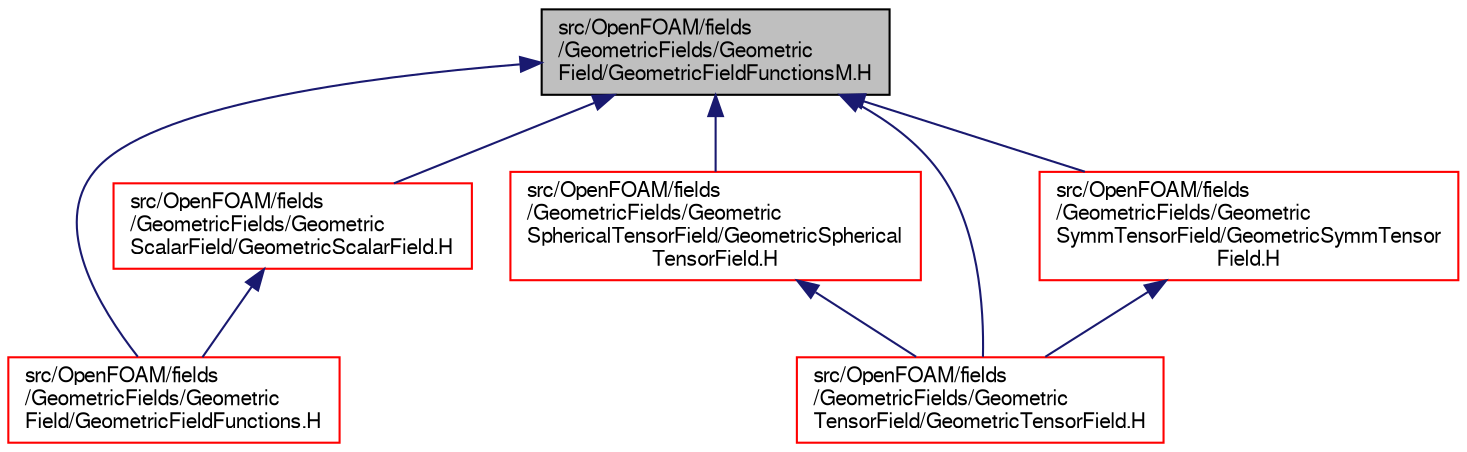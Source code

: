 digraph "src/OpenFOAM/fields/GeometricFields/GeometricField/GeometricFieldFunctionsM.H"
{
  bgcolor="transparent";
  edge [fontname="FreeSans",fontsize="10",labelfontname="FreeSans",labelfontsize="10"];
  node [fontname="FreeSans",fontsize="10",shape=record];
  Node1 [label="src/OpenFOAM/fields\l/GeometricFields/Geometric\lField/GeometricFieldFunctionsM.H",height=0.2,width=0.4,color="black", fillcolor="grey75", style="filled", fontcolor="black"];
  Node1 -> Node2 [dir="back",color="midnightblue",fontsize="10",style="solid",fontname="FreeSans"];
  Node2 [label="src/OpenFOAM/fields\l/GeometricFields/Geometric\lField/GeometricFieldFunctions.H",height=0.2,width=0.4,color="red",URL="$a09815.html"];
  Node1 -> Node67 [dir="back",color="midnightblue",fontsize="10",style="solid",fontname="FreeSans"];
  Node67 [label="src/OpenFOAM/fields\l/GeometricFields/Geometric\lScalarField/GeometricScalarField.H",height=0.2,width=0.4,color="red",URL="$a09851.html",tooltip="Scalar specific part of the implementation of GeometricField. "];
  Node67 -> Node2 [dir="back",color="midnightblue",fontsize="10",style="solid",fontname="FreeSans"];
  Node1 -> Node1684 [dir="back",color="midnightblue",fontsize="10",style="solid",fontname="FreeSans"];
  Node1684 [label="src/OpenFOAM/fields\l/GeometricFields/Geometric\lSphericalTensorField/GeometricSpherical\lTensorField.H",height=0.2,width=0.4,color="red",URL="$a09857.html",tooltip="SphericalTensor specific part of the implementation of GeometricField. "];
  Node1684 -> Node1686 [dir="back",color="midnightblue",fontsize="10",style="solid",fontname="FreeSans"];
  Node1686 [label="src/OpenFOAM/fields\l/GeometricFields/Geometric\lTensorField/GeometricTensorField.H",height=0.2,width=0.4,color="red",URL="$a09869.html",tooltip="Tensor specific part of the implementation of GeometricField. "];
  Node1 -> Node1688 [dir="back",color="midnightblue",fontsize="10",style="solid",fontname="FreeSans"];
  Node1688 [label="src/OpenFOAM/fields\l/GeometricFields/Geometric\lSymmTensorField/GeometricSymmTensor\lField.H",height=0.2,width=0.4,color="red",URL="$a09863.html",tooltip="SymmTensor specific part of the implementation of GeometricField. "];
  Node1688 -> Node1686 [dir="back",color="midnightblue",fontsize="10",style="solid",fontname="FreeSans"];
  Node1 -> Node1686 [dir="back",color="midnightblue",fontsize="10",style="solid",fontname="FreeSans"];
}
